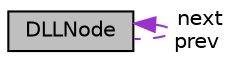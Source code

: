 digraph "DLLNode"
{
 // LATEX_PDF_SIZE
  edge [fontname="Helvetica",fontsize="10",labelfontname="Helvetica",labelfontsize="10"];
  node [fontname="Helvetica",fontsize="10",shape=record];
  Node1 [label="DLLNode",height=0.2,width=0.4,color="black", fillcolor="grey75", style="filled", fontcolor="black",tooltip="Estrutura de um nó na DLL."];
  Node1 -> Node1 [dir="back",color="darkorchid3",fontsize="10",style="dashed",label=" next\nprev" ];
}
